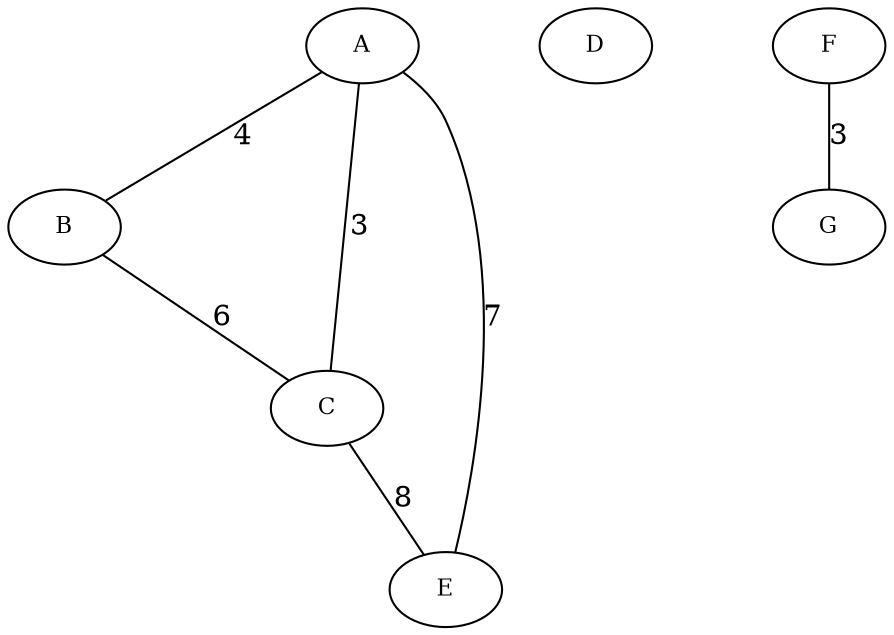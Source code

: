 strict graph "youtube" {
	splines=true;
	sep="+25,25";
	overlap=scalexy;
	nodesep=0.8;
	node [fontsize=11];
	A;
	B;
	C;
	D;
	E;
	F;
	G;
	A -- B ["peso"=4, label=4]
	A -- C ["peso"=3, label=3]
	A -- E ["peso"=7, label=7]
	B -- C ["peso"=6, label=6]
	C -- E ["peso"=8, label=8]
	F -- G ["peso"=3, label=3]
}
